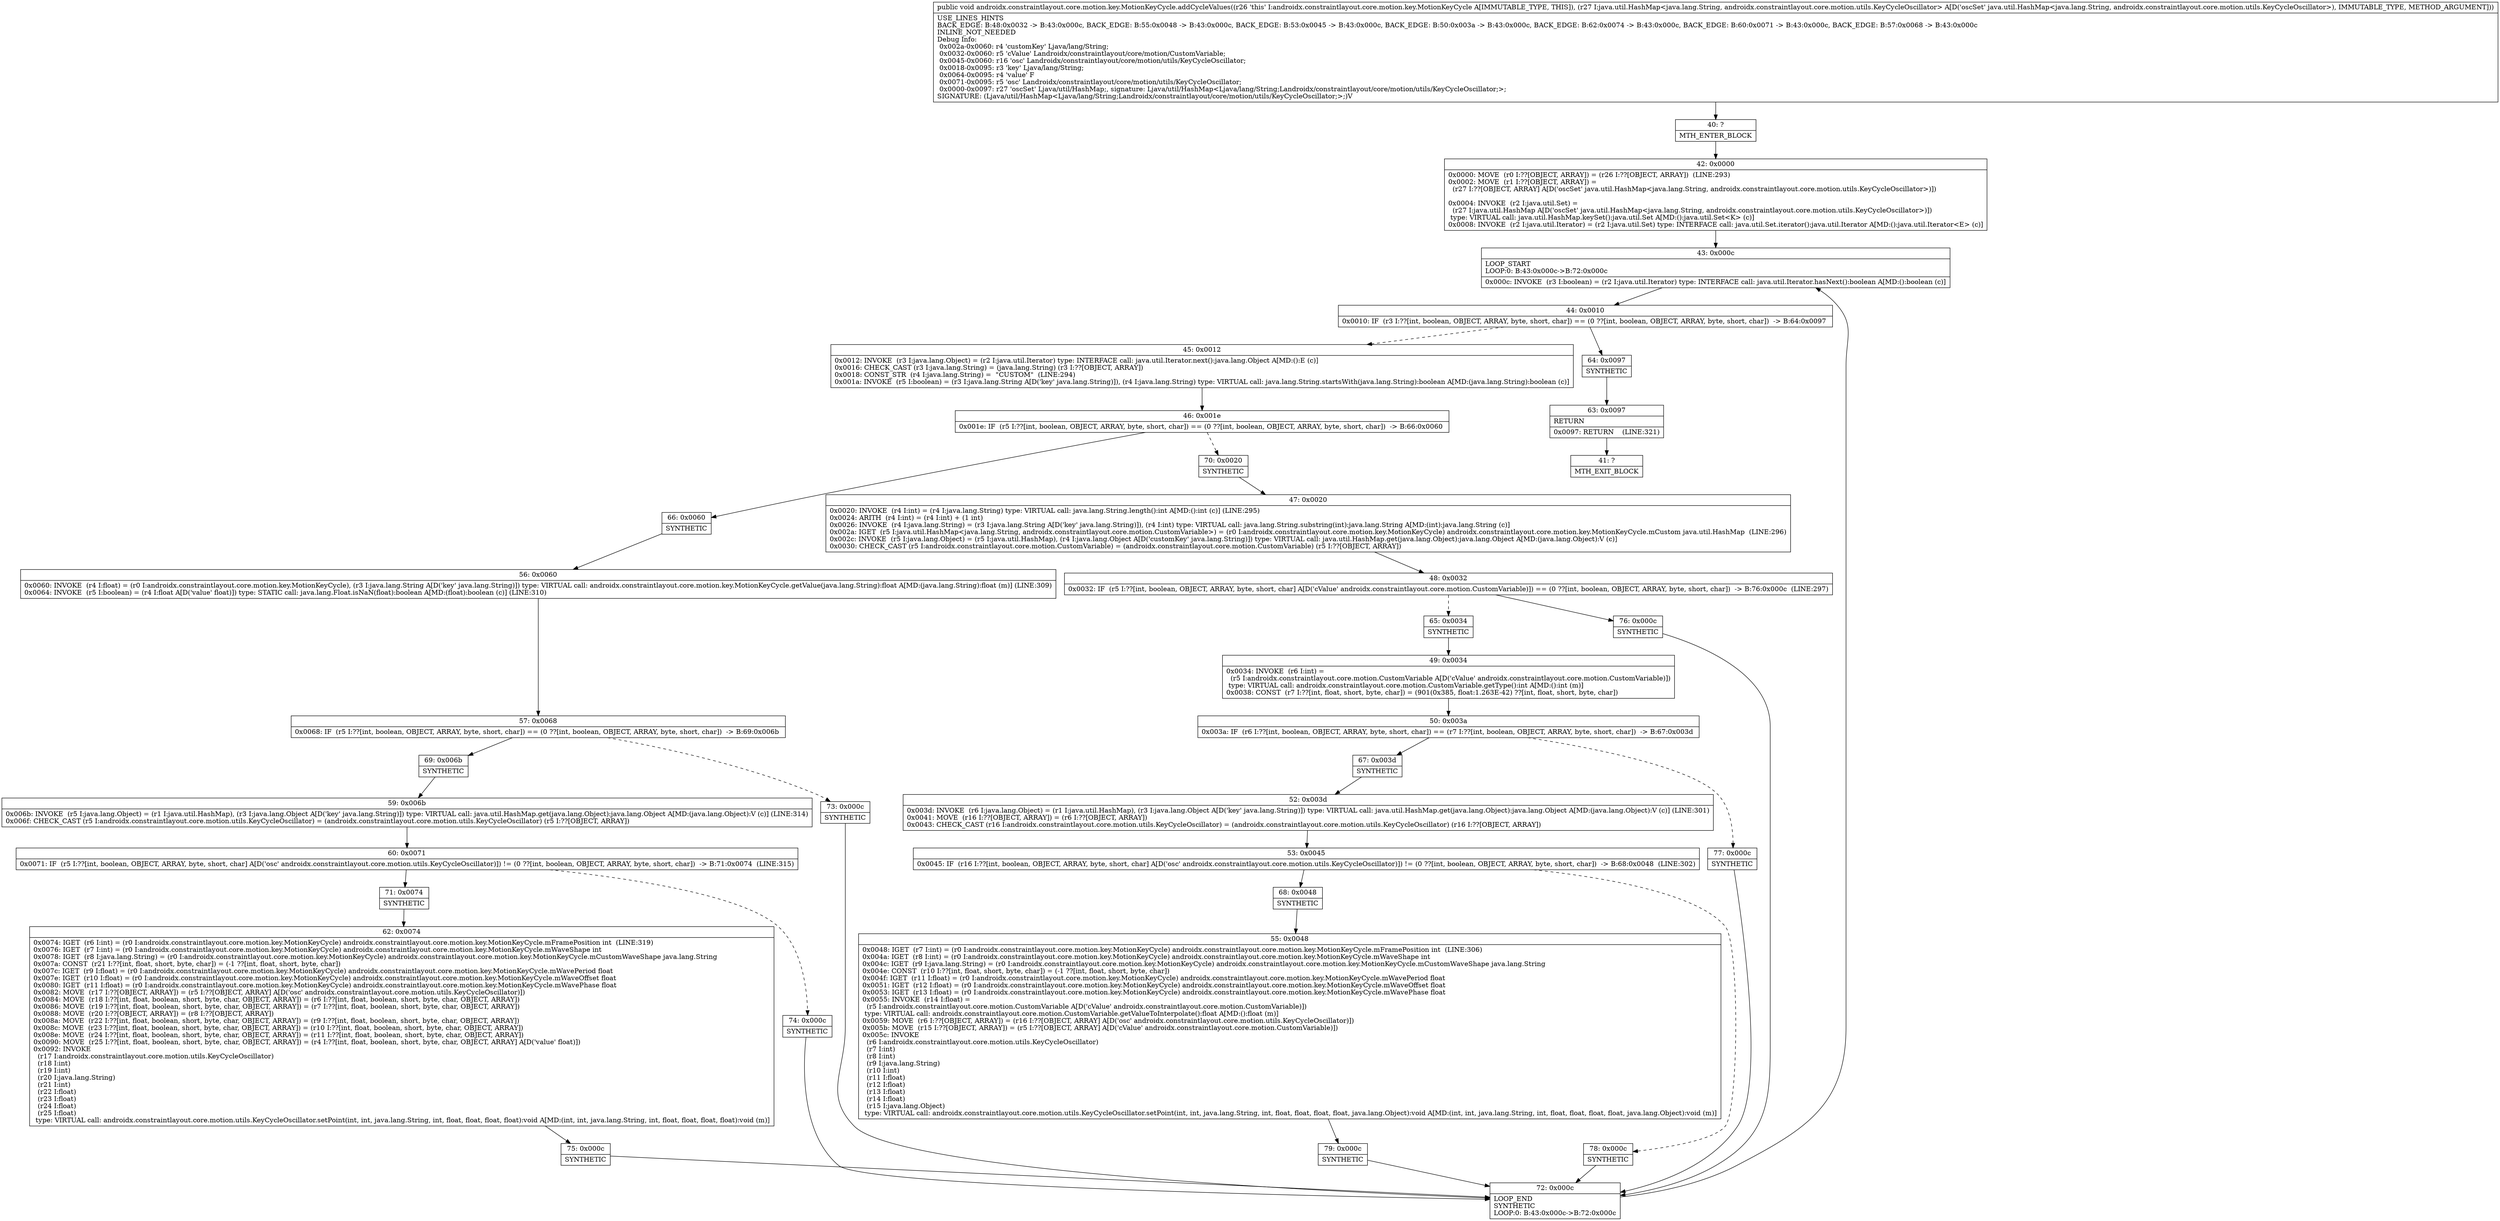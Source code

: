 digraph "CFG forandroidx.constraintlayout.core.motion.key.MotionKeyCycle.addCycleValues(Ljava\/util\/HashMap;)V" {
Node_40 [shape=record,label="{40\:\ ?|MTH_ENTER_BLOCK\l}"];
Node_42 [shape=record,label="{42\:\ 0x0000|0x0000: MOVE  (r0 I:??[OBJECT, ARRAY]) = (r26 I:??[OBJECT, ARRAY])  (LINE:293)\l0x0002: MOVE  (r1 I:??[OBJECT, ARRAY]) = \l  (r27 I:??[OBJECT, ARRAY] A[D('oscSet' java.util.HashMap\<java.lang.String, androidx.constraintlayout.core.motion.utils.KeyCycleOscillator\>)])\l \l0x0004: INVOKE  (r2 I:java.util.Set) = \l  (r27 I:java.util.HashMap A[D('oscSet' java.util.HashMap\<java.lang.String, androidx.constraintlayout.core.motion.utils.KeyCycleOscillator\>)])\l type: VIRTUAL call: java.util.HashMap.keySet():java.util.Set A[MD:():java.util.Set\<K\> (c)]\l0x0008: INVOKE  (r2 I:java.util.Iterator) = (r2 I:java.util.Set) type: INTERFACE call: java.util.Set.iterator():java.util.Iterator A[MD:():java.util.Iterator\<E\> (c)]\l}"];
Node_43 [shape=record,label="{43\:\ 0x000c|LOOP_START\lLOOP:0: B:43:0x000c\-\>B:72:0x000c\l|0x000c: INVOKE  (r3 I:boolean) = (r2 I:java.util.Iterator) type: INTERFACE call: java.util.Iterator.hasNext():boolean A[MD:():boolean (c)]\l}"];
Node_44 [shape=record,label="{44\:\ 0x0010|0x0010: IF  (r3 I:??[int, boolean, OBJECT, ARRAY, byte, short, char]) == (0 ??[int, boolean, OBJECT, ARRAY, byte, short, char])  \-\> B:64:0x0097 \l}"];
Node_45 [shape=record,label="{45\:\ 0x0012|0x0012: INVOKE  (r3 I:java.lang.Object) = (r2 I:java.util.Iterator) type: INTERFACE call: java.util.Iterator.next():java.lang.Object A[MD:():E (c)]\l0x0016: CHECK_CAST (r3 I:java.lang.String) = (java.lang.String) (r3 I:??[OBJECT, ARRAY]) \l0x0018: CONST_STR  (r4 I:java.lang.String) =  \"CUSTOM\"  (LINE:294)\l0x001a: INVOKE  (r5 I:boolean) = (r3 I:java.lang.String A[D('key' java.lang.String)]), (r4 I:java.lang.String) type: VIRTUAL call: java.lang.String.startsWith(java.lang.String):boolean A[MD:(java.lang.String):boolean (c)]\l}"];
Node_46 [shape=record,label="{46\:\ 0x001e|0x001e: IF  (r5 I:??[int, boolean, OBJECT, ARRAY, byte, short, char]) == (0 ??[int, boolean, OBJECT, ARRAY, byte, short, char])  \-\> B:66:0x0060 \l}"];
Node_66 [shape=record,label="{66\:\ 0x0060|SYNTHETIC\l}"];
Node_56 [shape=record,label="{56\:\ 0x0060|0x0060: INVOKE  (r4 I:float) = (r0 I:androidx.constraintlayout.core.motion.key.MotionKeyCycle), (r3 I:java.lang.String A[D('key' java.lang.String)]) type: VIRTUAL call: androidx.constraintlayout.core.motion.key.MotionKeyCycle.getValue(java.lang.String):float A[MD:(java.lang.String):float (m)] (LINE:309)\l0x0064: INVOKE  (r5 I:boolean) = (r4 I:float A[D('value' float)]) type: STATIC call: java.lang.Float.isNaN(float):boolean A[MD:(float):boolean (c)] (LINE:310)\l}"];
Node_57 [shape=record,label="{57\:\ 0x0068|0x0068: IF  (r5 I:??[int, boolean, OBJECT, ARRAY, byte, short, char]) == (0 ??[int, boolean, OBJECT, ARRAY, byte, short, char])  \-\> B:69:0x006b \l}"];
Node_69 [shape=record,label="{69\:\ 0x006b|SYNTHETIC\l}"];
Node_59 [shape=record,label="{59\:\ 0x006b|0x006b: INVOKE  (r5 I:java.lang.Object) = (r1 I:java.util.HashMap), (r3 I:java.lang.Object A[D('key' java.lang.String)]) type: VIRTUAL call: java.util.HashMap.get(java.lang.Object):java.lang.Object A[MD:(java.lang.Object):V (c)] (LINE:314)\l0x006f: CHECK_CAST (r5 I:androidx.constraintlayout.core.motion.utils.KeyCycleOscillator) = (androidx.constraintlayout.core.motion.utils.KeyCycleOscillator) (r5 I:??[OBJECT, ARRAY]) \l}"];
Node_60 [shape=record,label="{60\:\ 0x0071|0x0071: IF  (r5 I:??[int, boolean, OBJECT, ARRAY, byte, short, char] A[D('osc' androidx.constraintlayout.core.motion.utils.KeyCycleOscillator)]) != (0 ??[int, boolean, OBJECT, ARRAY, byte, short, char])  \-\> B:71:0x0074  (LINE:315)\l}"];
Node_71 [shape=record,label="{71\:\ 0x0074|SYNTHETIC\l}"];
Node_62 [shape=record,label="{62\:\ 0x0074|0x0074: IGET  (r6 I:int) = (r0 I:androidx.constraintlayout.core.motion.key.MotionKeyCycle) androidx.constraintlayout.core.motion.key.MotionKeyCycle.mFramePosition int  (LINE:319)\l0x0076: IGET  (r7 I:int) = (r0 I:androidx.constraintlayout.core.motion.key.MotionKeyCycle) androidx.constraintlayout.core.motion.key.MotionKeyCycle.mWaveShape int \l0x0078: IGET  (r8 I:java.lang.String) = (r0 I:androidx.constraintlayout.core.motion.key.MotionKeyCycle) androidx.constraintlayout.core.motion.key.MotionKeyCycle.mCustomWaveShape java.lang.String \l0x007a: CONST  (r21 I:??[int, float, short, byte, char]) = (\-1 ??[int, float, short, byte, char]) \l0x007c: IGET  (r9 I:float) = (r0 I:androidx.constraintlayout.core.motion.key.MotionKeyCycle) androidx.constraintlayout.core.motion.key.MotionKeyCycle.mWavePeriod float \l0x007e: IGET  (r10 I:float) = (r0 I:androidx.constraintlayout.core.motion.key.MotionKeyCycle) androidx.constraintlayout.core.motion.key.MotionKeyCycle.mWaveOffset float \l0x0080: IGET  (r11 I:float) = (r0 I:androidx.constraintlayout.core.motion.key.MotionKeyCycle) androidx.constraintlayout.core.motion.key.MotionKeyCycle.mWavePhase float \l0x0082: MOVE  (r17 I:??[OBJECT, ARRAY]) = (r5 I:??[OBJECT, ARRAY] A[D('osc' androidx.constraintlayout.core.motion.utils.KeyCycleOscillator)]) \l0x0084: MOVE  (r18 I:??[int, float, boolean, short, byte, char, OBJECT, ARRAY]) = (r6 I:??[int, float, boolean, short, byte, char, OBJECT, ARRAY]) \l0x0086: MOVE  (r19 I:??[int, float, boolean, short, byte, char, OBJECT, ARRAY]) = (r7 I:??[int, float, boolean, short, byte, char, OBJECT, ARRAY]) \l0x0088: MOVE  (r20 I:??[OBJECT, ARRAY]) = (r8 I:??[OBJECT, ARRAY]) \l0x008a: MOVE  (r22 I:??[int, float, boolean, short, byte, char, OBJECT, ARRAY]) = (r9 I:??[int, float, boolean, short, byte, char, OBJECT, ARRAY]) \l0x008c: MOVE  (r23 I:??[int, float, boolean, short, byte, char, OBJECT, ARRAY]) = (r10 I:??[int, float, boolean, short, byte, char, OBJECT, ARRAY]) \l0x008e: MOVE  (r24 I:??[int, float, boolean, short, byte, char, OBJECT, ARRAY]) = (r11 I:??[int, float, boolean, short, byte, char, OBJECT, ARRAY]) \l0x0090: MOVE  (r25 I:??[int, float, boolean, short, byte, char, OBJECT, ARRAY]) = (r4 I:??[int, float, boolean, short, byte, char, OBJECT, ARRAY] A[D('value' float)]) \l0x0092: INVOKE  \l  (r17 I:androidx.constraintlayout.core.motion.utils.KeyCycleOscillator)\l  (r18 I:int)\l  (r19 I:int)\l  (r20 I:java.lang.String)\l  (r21 I:int)\l  (r22 I:float)\l  (r23 I:float)\l  (r24 I:float)\l  (r25 I:float)\l type: VIRTUAL call: androidx.constraintlayout.core.motion.utils.KeyCycleOscillator.setPoint(int, int, java.lang.String, int, float, float, float, float):void A[MD:(int, int, java.lang.String, int, float, float, float, float):void (m)]\l}"];
Node_75 [shape=record,label="{75\:\ 0x000c|SYNTHETIC\l}"];
Node_72 [shape=record,label="{72\:\ 0x000c|LOOP_END\lSYNTHETIC\lLOOP:0: B:43:0x000c\-\>B:72:0x000c\l}"];
Node_74 [shape=record,label="{74\:\ 0x000c|SYNTHETIC\l}"];
Node_73 [shape=record,label="{73\:\ 0x000c|SYNTHETIC\l}"];
Node_70 [shape=record,label="{70\:\ 0x0020|SYNTHETIC\l}"];
Node_47 [shape=record,label="{47\:\ 0x0020|0x0020: INVOKE  (r4 I:int) = (r4 I:java.lang.String) type: VIRTUAL call: java.lang.String.length():int A[MD:():int (c)] (LINE:295)\l0x0024: ARITH  (r4 I:int) = (r4 I:int) + (1 int) \l0x0026: INVOKE  (r4 I:java.lang.String) = (r3 I:java.lang.String A[D('key' java.lang.String)]), (r4 I:int) type: VIRTUAL call: java.lang.String.substring(int):java.lang.String A[MD:(int):java.lang.String (c)]\l0x002a: IGET  (r5 I:java.util.HashMap\<java.lang.String, androidx.constraintlayout.core.motion.CustomVariable\>) = (r0 I:androidx.constraintlayout.core.motion.key.MotionKeyCycle) androidx.constraintlayout.core.motion.key.MotionKeyCycle.mCustom java.util.HashMap  (LINE:296)\l0x002c: INVOKE  (r5 I:java.lang.Object) = (r5 I:java.util.HashMap), (r4 I:java.lang.Object A[D('customKey' java.lang.String)]) type: VIRTUAL call: java.util.HashMap.get(java.lang.Object):java.lang.Object A[MD:(java.lang.Object):V (c)]\l0x0030: CHECK_CAST (r5 I:androidx.constraintlayout.core.motion.CustomVariable) = (androidx.constraintlayout.core.motion.CustomVariable) (r5 I:??[OBJECT, ARRAY]) \l}"];
Node_48 [shape=record,label="{48\:\ 0x0032|0x0032: IF  (r5 I:??[int, boolean, OBJECT, ARRAY, byte, short, char] A[D('cValue' androidx.constraintlayout.core.motion.CustomVariable)]) == (0 ??[int, boolean, OBJECT, ARRAY, byte, short, char])  \-\> B:76:0x000c  (LINE:297)\l}"];
Node_65 [shape=record,label="{65\:\ 0x0034|SYNTHETIC\l}"];
Node_49 [shape=record,label="{49\:\ 0x0034|0x0034: INVOKE  (r6 I:int) = \l  (r5 I:androidx.constraintlayout.core.motion.CustomVariable A[D('cValue' androidx.constraintlayout.core.motion.CustomVariable)])\l type: VIRTUAL call: androidx.constraintlayout.core.motion.CustomVariable.getType():int A[MD:():int (m)]\l0x0038: CONST  (r7 I:??[int, float, short, byte, char]) = (901(0x385, float:1.263E\-42) ??[int, float, short, byte, char]) \l}"];
Node_50 [shape=record,label="{50\:\ 0x003a|0x003a: IF  (r6 I:??[int, boolean, OBJECT, ARRAY, byte, short, char]) == (r7 I:??[int, boolean, OBJECT, ARRAY, byte, short, char])  \-\> B:67:0x003d \l}"];
Node_67 [shape=record,label="{67\:\ 0x003d|SYNTHETIC\l}"];
Node_52 [shape=record,label="{52\:\ 0x003d|0x003d: INVOKE  (r6 I:java.lang.Object) = (r1 I:java.util.HashMap), (r3 I:java.lang.Object A[D('key' java.lang.String)]) type: VIRTUAL call: java.util.HashMap.get(java.lang.Object):java.lang.Object A[MD:(java.lang.Object):V (c)] (LINE:301)\l0x0041: MOVE  (r16 I:??[OBJECT, ARRAY]) = (r6 I:??[OBJECT, ARRAY]) \l0x0043: CHECK_CAST (r16 I:androidx.constraintlayout.core.motion.utils.KeyCycleOscillator) = (androidx.constraintlayout.core.motion.utils.KeyCycleOscillator) (r16 I:??[OBJECT, ARRAY]) \l}"];
Node_53 [shape=record,label="{53\:\ 0x0045|0x0045: IF  (r16 I:??[int, boolean, OBJECT, ARRAY, byte, short, char] A[D('osc' androidx.constraintlayout.core.motion.utils.KeyCycleOscillator)]) != (0 ??[int, boolean, OBJECT, ARRAY, byte, short, char])  \-\> B:68:0x0048  (LINE:302)\l}"];
Node_68 [shape=record,label="{68\:\ 0x0048|SYNTHETIC\l}"];
Node_55 [shape=record,label="{55\:\ 0x0048|0x0048: IGET  (r7 I:int) = (r0 I:androidx.constraintlayout.core.motion.key.MotionKeyCycle) androidx.constraintlayout.core.motion.key.MotionKeyCycle.mFramePosition int  (LINE:306)\l0x004a: IGET  (r8 I:int) = (r0 I:androidx.constraintlayout.core.motion.key.MotionKeyCycle) androidx.constraintlayout.core.motion.key.MotionKeyCycle.mWaveShape int \l0x004c: IGET  (r9 I:java.lang.String) = (r0 I:androidx.constraintlayout.core.motion.key.MotionKeyCycle) androidx.constraintlayout.core.motion.key.MotionKeyCycle.mCustomWaveShape java.lang.String \l0x004e: CONST  (r10 I:??[int, float, short, byte, char]) = (\-1 ??[int, float, short, byte, char]) \l0x004f: IGET  (r11 I:float) = (r0 I:androidx.constraintlayout.core.motion.key.MotionKeyCycle) androidx.constraintlayout.core.motion.key.MotionKeyCycle.mWavePeriod float \l0x0051: IGET  (r12 I:float) = (r0 I:androidx.constraintlayout.core.motion.key.MotionKeyCycle) androidx.constraintlayout.core.motion.key.MotionKeyCycle.mWaveOffset float \l0x0053: IGET  (r13 I:float) = (r0 I:androidx.constraintlayout.core.motion.key.MotionKeyCycle) androidx.constraintlayout.core.motion.key.MotionKeyCycle.mWavePhase float \l0x0055: INVOKE  (r14 I:float) = \l  (r5 I:androidx.constraintlayout.core.motion.CustomVariable A[D('cValue' androidx.constraintlayout.core.motion.CustomVariable)])\l type: VIRTUAL call: androidx.constraintlayout.core.motion.CustomVariable.getValueToInterpolate():float A[MD:():float (m)]\l0x0059: MOVE  (r6 I:??[OBJECT, ARRAY]) = (r16 I:??[OBJECT, ARRAY] A[D('osc' androidx.constraintlayout.core.motion.utils.KeyCycleOscillator)]) \l0x005b: MOVE  (r15 I:??[OBJECT, ARRAY]) = (r5 I:??[OBJECT, ARRAY] A[D('cValue' androidx.constraintlayout.core.motion.CustomVariable)]) \l0x005c: INVOKE  \l  (r6 I:androidx.constraintlayout.core.motion.utils.KeyCycleOscillator)\l  (r7 I:int)\l  (r8 I:int)\l  (r9 I:java.lang.String)\l  (r10 I:int)\l  (r11 I:float)\l  (r12 I:float)\l  (r13 I:float)\l  (r14 I:float)\l  (r15 I:java.lang.Object)\l type: VIRTUAL call: androidx.constraintlayout.core.motion.utils.KeyCycleOscillator.setPoint(int, int, java.lang.String, int, float, float, float, float, java.lang.Object):void A[MD:(int, int, java.lang.String, int, float, float, float, float, java.lang.Object):void (m)]\l}"];
Node_79 [shape=record,label="{79\:\ 0x000c|SYNTHETIC\l}"];
Node_78 [shape=record,label="{78\:\ 0x000c|SYNTHETIC\l}"];
Node_77 [shape=record,label="{77\:\ 0x000c|SYNTHETIC\l}"];
Node_76 [shape=record,label="{76\:\ 0x000c|SYNTHETIC\l}"];
Node_64 [shape=record,label="{64\:\ 0x0097|SYNTHETIC\l}"];
Node_63 [shape=record,label="{63\:\ 0x0097|RETURN\l|0x0097: RETURN    (LINE:321)\l}"];
Node_41 [shape=record,label="{41\:\ ?|MTH_EXIT_BLOCK\l}"];
MethodNode[shape=record,label="{public void androidx.constraintlayout.core.motion.key.MotionKeyCycle.addCycleValues((r26 'this' I:androidx.constraintlayout.core.motion.key.MotionKeyCycle A[IMMUTABLE_TYPE, THIS]), (r27 I:java.util.HashMap\<java.lang.String, androidx.constraintlayout.core.motion.utils.KeyCycleOscillator\> A[D('oscSet' java.util.HashMap\<java.lang.String, androidx.constraintlayout.core.motion.utils.KeyCycleOscillator\>), IMMUTABLE_TYPE, METHOD_ARGUMENT]))  | USE_LINES_HINTS\lBACK_EDGE: B:48:0x0032 \-\> B:43:0x000c, BACK_EDGE: B:55:0x0048 \-\> B:43:0x000c, BACK_EDGE: B:53:0x0045 \-\> B:43:0x000c, BACK_EDGE: B:50:0x003a \-\> B:43:0x000c, BACK_EDGE: B:62:0x0074 \-\> B:43:0x000c, BACK_EDGE: B:60:0x0071 \-\> B:43:0x000c, BACK_EDGE: B:57:0x0068 \-\> B:43:0x000c\lINLINE_NOT_NEEDED\lDebug Info:\l  0x002a\-0x0060: r4 'customKey' Ljava\/lang\/String;\l  0x0032\-0x0060: r5 'cValue' Landroidx\/constraintlayout\/core\/motion\/CustomVariable;\l  0x0045\-0x0060: r16 'osc' Landroidx\/constraintlayout\/core\/motion\/utils\/KeyCycleOscillator;\l  0x0018\-0x0095: r3 'key' Ljava\/lang\/String;\l  0x0064\-0x0095: r4 'value' F\l  0x0071\-0x0095: r5 'osc' Landroidx\/constraintlayout\/core\/motion\/utils\/KeyCycleOscillator;\l  0x0000\-0x0097: r27 'oscSet' Ljava\/util\/HashMap;, signature: Ljava\/util\/HashMap\<Ljava\/lang\/String;Landroidx\/constraintlayout\/core\/motion\/utils\/KeyCycleOscillator;\>;\lSIGNATURE: (Ljava\/util\/HashMap\<Ljava\/lang\/String;Landroidx\/constraintlayout\/core\/motion\/utils\/KeyCycleOscillator;\>;)V\l}"];
MethodNode -> Node_40;Node_40 -> Node_42;
Node_42 -> Node_43;
Node_43 -> Node_44;
Node_44 -> Node_45[style=dashed];
Node_44 -> Node_64;
Node_45 -> Node_46;
Node_46 -> Node_66;
Node_46 -> Node_70[style=dashed];
Node_66 -> Node_56;
Node_56 -> Node_57;
Node_57 -> Node_69;
Node_57 -> Node_73[style=dashed];
Node_69 -> Node_59;
Node_59 -> Node_60;
Node_60 -> Node_71;
Node_60 -> Node_74[style=dashed];
Node_71 -> Node_62;
Node_62 -> Node_75;
Node_75 -> Node_72;
Node_72 -> Node_43;
Node_74 -> Node_72;
Node_73 -> Node_72;
Node_70 -> Node_47;
Node_47 -> Node_48;
Node_48 -> Node_65[style=dashed];
Node_48 -> Node_76;
Node_65 -> Node_49;
Node_49 -> Node_50;
Node_50 -> Node_67;
Node_50 -> Node_77[style=dashed];
Node_67 -> Node_52;
Node_52 -> Node_53;
Node_53 -> Node_68;
Node_53 -> Node_78[style=dashed];
Node_68 -> Node_55;
Node_55 -> Node_79;
Node_79 -> Node_72;
Node_78 -> Node_72;
Node_77 -> Node_72;
Node_76 -> Node_72;
Node_64 -> Node_63;
Node_63 -> Node_41;
}

